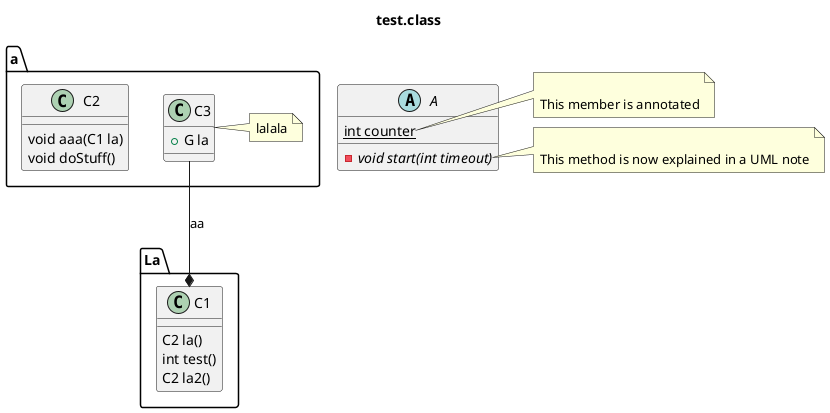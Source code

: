 @startuml

title test.class

!$f = true
skinparam lalaa aaa
skinparam class {
color green
}

abstract class A {
    /'
    alalal

    '/

    {static} int counter
    - {abstract} void start(int timeout)
}

package La{
    class C1 {
        C2 la()
        int test()
        C2 la2()
    }
}

package a{
    class C2 {
        void aaa(C1 la)
        void doStuff()
    }

    class C3 {
        + G la
    }


    note right of C3: lalala

}


note right of A::counter

This member is annotated
end note

note right of A::start

This method is now explained in a UML note
end note

C3 --* C1 : aa
@enduml
